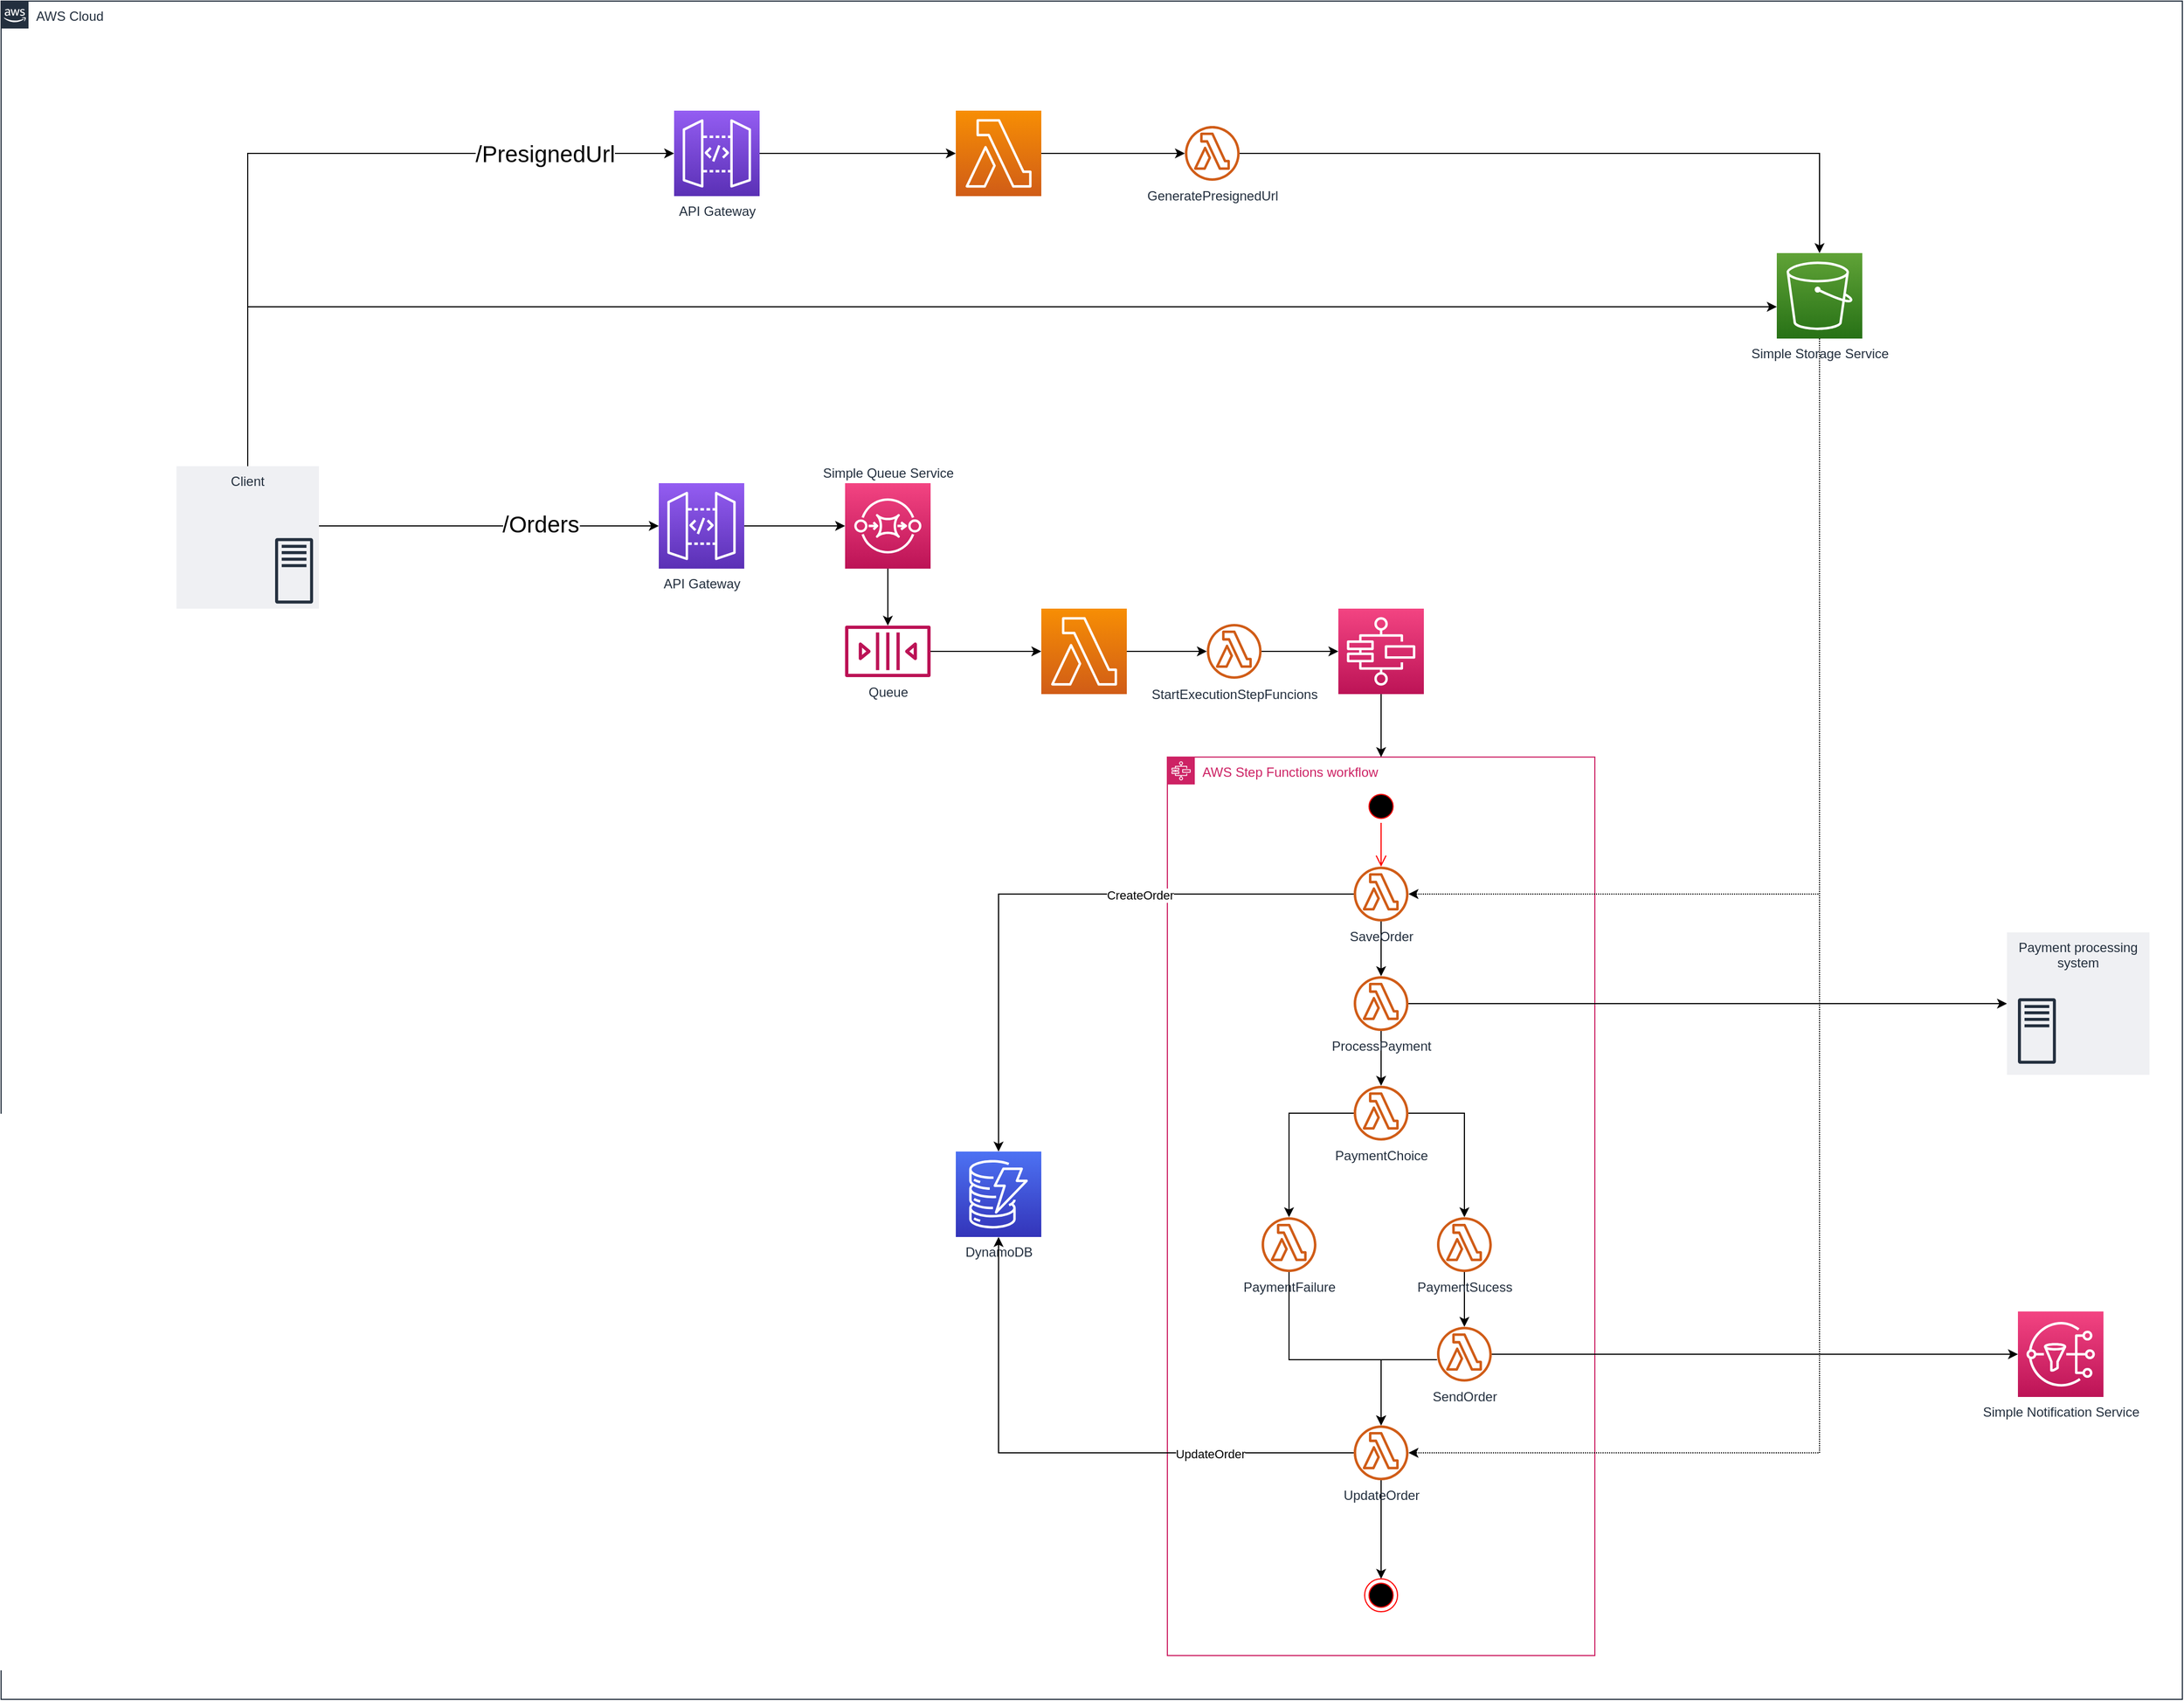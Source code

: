 <mxfile version="13.7.9" type="device"><diagram id="v9_wGikCRz7ohx9_r8mF" name="Página-1"><mxGraphModel dx="2681" dy="2359" grid="1" gridSize="10" guides="1" tooltips="1" connect="1" arrows="1" fold="1" page="1" pageScale="1" pageWidth="827" pageHeight="1169" math="0" shadow="0"><root><mxCell id="0"/><mxCell id="1" parent="0"/><mxCell id="Ou584T47UGxBBk_CLyfL-1" value="AWS Cloud" style="points=[[0,0],[0.25,0],[0.5,0],[0.75,0],[1,0],[1,0.25],[1,0.5],[1,0.75],[1,1],[0.75,1],[0.5,1],[0.25,1],[0,1],[0,0.75],[0,0.5],[0,0.25]];outlineConnect=0;gradientColor=none;html=1;whiteSpace=wrap;fontSize=12;fontStyle=0;shape=mxgraph.aws4.group;grIcon=mxgraph.aws4.group_aws_cloud_alt;strokeColor=#232F3E;fillColor=none;verticalAlign=top;align=left;spacingLeft=30;fontColor=#232F3E;dashed=0;" parent="1" vertex="1"><mxGeometry x="-200" y="-290" width="1990" height="1550" as="geometry"/></mxCell><mxCell id="Ou584T47UGxBBk_CLyfL-51" style="edgeStyle=orthogonalEdgeStyle;rounded=0;orthogonalLoop=1;jettySize=auto;html=1;" parent="1" source="Ou584T47UGxBBk_CLyfL-3" target="Ou584T47UGxBBk_CLyfL-5" edge="1"><mxGeometry relative="1" as="geometry"><Array as="points"><mxPoint x="175" y="189"/></Array></mxGeometry></mxCell><mxCell id="Ou584T47UGxBBk_CLyfL-54" value="&lt;font style=&quot;font-size: 21px&quot;&gt;/Orders&lt;br&gt;&lt;/font&gt;" style="edgeLabel;html=1;align=center;verticalAlign=middle;resizable=0;points=[];" parent="Ou584T47UGxBBk_CLyfL-51" vertex="1" connectable="0"><mxGeometry x="0.3" y="2" relative="1" as="geometry"><mxPoint as="offset"/></mxGeometry></mxCell><mxCell id="hYExWkD01xjxCgGHrmOj-9" style="edgeStyle=orthogonalEdgeStyle;rounded=0;orthogonalLoop=1;jettySize=auto;html=1;" edge="1" parent="1" source="Ou584T47UGxBBk_CLyfL-3" target="hYExWkD01xjxCgGHrmOj-3"><mxGeometry relative="1" as="geometry"><Array as="points"><mxPoint x="25" y="-151"/></Array></mxGeometry></mxCell><mxCell id="hYExWkD01xjxCgGHrmOj-10" value="/" style="edgeLabel;html=1;align=center;verticalAlign=middle;resizable=0;points=[];" vertex="1" connectable="0" parent="hYExWkD01xjxCgGHrmOj-9"><mxGeometry x="0.633" relative="1" as="geometry"><mxPoint as="offset"/></mxGeometry></mxCell><mxCell id="hYExWkD01xjxCgGHrmOj-11" value="&lt;font style=&quot;font-size: 21px&quot;&gt;/PresignedUrl&lt;/font&gt;" style="edgeLabel;html=1;align=center;verticalAlign=middle;resizable=0;points=[];" vertex="1" connectable="0" parent="hYExWkD01xjxCgGHrmOj-9"><mxGeometry x="0.645" relative="1" as="geometry"><mxPoint x="1" as="offset"/></mxGeometry></mxCell><mxCell id="hYExWkD01xjxCgGHrmOj-12" style="edgeStyle=orthogonalEdgeStyle;rounded=0;orthogonalLoop=1;jettySize=auto;html=1;" edge="1" parent="1" source="Ou584T47UGxBBk_CLyfL-3" target="hYExWkD01xjxCgGHrmOj-1"><mxGeometry relative="1" as="geometry"><Array as="points"><mxPoint x="25" y="-11"/></Array></mxGeometry></mxCell><mxCell id="Ou584T47UGxBBk_CLyfL-3" value="Client" style="fillColor=#EFF0F3;strokeColor=none;dashed=0;verticalAlign=top;fontStyle=0;fontColor=#232F3D;" parent="1" vertex="1"><mxGeometry x="-40" y="134.5" width="130" height="130" as="geometry"/></mxCell><mxCell id="Ou584T47UGxBBk_CLyfL-2" value="" style="outlineConnect=0;fontColor=#232F3E;gradientColor=none;fillColor=#232F3E;strokeColor=none;dashed=0;verticalLabelPosition=bottom;verticalAlign=top;align=center;html=1;fontSize=12;fontStyle=0;aspect=fixed;pointerEvents=1;shape=mxgraph.aws4.traditional_server;" parent="1" vertex="1"><mxGeometry x="50" y="200" width="34.62" height="60" as="geometry"/></mxCell><mxCell id="Ou584T47UGxBBk_CLyfL-4" value="AWS Step Functions workflow" style="points=[[0,0],[0.25,0],[0.5,0],[0.75,0],[1,0],[1,0.25],[1,0.5],[1,0.75],[1,1],[0.75,1],[0.5,1],[0.25,1],[0,1],[0,0.75],[0,0.5],[0,0.25]];outlineConnect=0;gradientColor=none;html=1;whiteSpace=wrap;fontSize=12;fontStyle=0;shape=mxgraph.aws4.group;grIcon=mxgraph.aws4.group_aws_step_functions_workflow;strokeColor=#CD2264;fillColor=none;verticalAlign=top;align=left;spacingLeft=30;fontColor=#CD2264;dashed=0;" parent="1" vertex="1"><mxGeometry x="864" y="400" width="390" height="820" as="geometry"/></mxCell><mxCell id="Ou584T47UGxBBk_CLyfL-8" style="edgeStyle=orthogonalEdgeStyle;rounded=0;orthogonalLoop=1;jettySize=auto;html=1;" parent="1" source="Ou584T47UGxBBk_CLyfL-5" target="Ou584T47UGxBBk_CLyfL-6" edge="1"><mxGeometry relative="1" as="geometry"/></mxCell><mxCell id="Ou584T47UGxBBk_CLyfL-5" value="API Gateway" style="outlineConnect=0;fontColor=#232F3E;gradientColor=#945DF2;gradientDirection=north;fillColor=#5A30B5;strokeColor=#ffffff;dashed=0;verticalLabelPosition=bottom;verticalAlign=top;align=center;html=1;fontSize=12;fontStyle=0;aspect=fixed;shape=mxgraph.aws4.resourceIcon;resIcon=mxgraph.aws4.api_gateway;" parent="1" vertex="1"><mxGeometry x="400" y="150" width="78" height="78" as="geometry"/></mxCell><mxCell id="Ou584T47UGxBBk_CLyfL-9" style="edgeStyle=orthogonalEdgeStyle;rounded=0;orthogonalLoop=1;jettySize=auto;html=1;" parent="1" source="Ou584T47UGxBBk_CLyfL-6" target="Ou584T47UGxBBk_CLyfL-7" edge="1"><mxGeometry relative="1" as="geometry"/></mxCell><mxCell id="Ou584T47UGxBBk_CLyfL-6" value="Simple Queue Service" style="outlineConnect=0;fontColor=#232F3E;gradientColor=#F34482;gradientDirection=north;fillColor=#BC1356;strokeColor=#ffffff;dashed=0;verticalLabelPosition=top;verticalAlign=bottom;align=center;html=1;fontSize=12;fontStyle=0;aspect=fixed;shape=mxgraph.aws4.resourceIcon;resIcon=mxgraph.aws4.sqs;labelPosition=center;" parent="1" vertex="1"><mxGeometry x="570" y="150" width="78" height="78" as="geometry"/></mxCell><mxCell id="Ou584T47UGxBBk_CLyfL-11" style="edgeStyle=orthogonalEdgeStyle;rounded=0;orthogonalLoop=1;jettySize=auto;html=1;" parent="1" source="Ou584T47UGxBBk_CLyfL-7" target="Ou584T47UGxBBk_CLyfL-10" edge="1"><mxGeometry relative="1" as="geometry"/></mxCell><mxCell id="Ou584T47UGxBBk_CLyfL-7" value="Queue" style="outlineConnect=0;fontColor=#232F3E;gradientColor=none;fillColor=#BC1356;strokeColor=none;dashed=0;verticalLabelPosition=bottom;verticalAlign=top;align=center;html=1;fontSize=12;fontStyle=0;aspect=fixed;pointerEvents=1;shape=mxgraph.aws4.queue;" parent="1" vertex="1"><mxGeometry x="570" y="280" width="78" height="47" as="geometry"/></mxCell><mxCell id="Ou584T47UGxBBk_CLyfL-14" style="edgeStyle=orthogonalEdgeStyle;rounded=0;orthogonalLoop=1;jettySize=auto;html=1;" parent="1" source="Ou584T47UGxBBk_CLyfL-10" target="Ou584T47UGxBBk_CLyfL-13" edge="1"><mxGeometry relative="1" as="geometry"/></mxCell><mxCell id="Ou584T47UGxBBk_CLyfL-10" value="" style="outlineConnect=0;fontColor=#232F3E;gradientColor=#F78E04;gradientDirection=north;fillColor=#D05C17;strokeColor=#ffffff;dashed=0;verticalLabelPosition=bottom;verticalAlign=top;align=center;html=1;fontSize=12;fontStyle=0;aspect=fixed;shape=mxgraph.aws4.resourceIcon;resIcon=mxgraph.aws4.lambda;" parent="1" vertex="1"><mxGeometry x="749" y="264.5" width="78" height="78" as="geometry"/></mxCell><mxCell id="Ou584T47UGxBBk_CLyfL-16" style="edgeStyle=orthogonalEdgeStyle;rounded=0;orthogonalLoop=1;jettySize=auto;html=1;entryX=0.5;entryY=0;entryDx=0;entryDy=0;" parent="1" source="Ou584T47UGxBBk_CLyfL-12" target="Ou584T47UGxBBk_CLyfL-4" edge="1"><mxGeometry relative="1" as="geometry"/></mxCell><mxCell id="Ou584T47UGxBBk_CLyfL-12" value="" style="outlineConnect=0;fontColor=#232F3E;gradientColor=#F34482;gradientDirection=north;fillColor=#BC1356;strokeColor=#ffffff;dashed=0;verticalLabelPosition=bottom;verticalAlign=top;align=center;html=1;fontSize=12;fontStyle=0;aspect=fixed;shape=mxgraph.aws4.resourceIcon;resIcon=mxgraph.aws4.step_functions;" parent="1" vertex="1"><mxGeometry x="1020" y="264.5" width="78" height="78" as="geometry"/></mxCell><mxCell id="Ou584T47UGxBBk_CLyfL-15" style="edgeStyle=orthogonalEdgeStyle;rounded=0;orthogonalLoop=1;jettySize=auto;html=1;" parent="1" source="Ou584T47UGxBBk_CLyfL-13" target="Ou584T47UGxBBk_CLyfL-12" edge="1"><mxGeometry relative="1" as="geometry"/></mxCell><mxCell id="Ou584T47UGxBBk_CLyfL-13" value="StartExecutionStepFuncions" style="outlineConnect=0;fontColor=#232F3E;gradientColor=none;fillColor=#D05C17;strokeColor=none;dashed=0;verticalLabelPosition=bottom;verticalAlign=top;align=center;html=1;fontSize=12;fontStyle=0;aspect=fixed;pointerEvents=1;shape=mxgraph.aws4.lambda_function;" parent="1" vertex="1"><mxGeometry x="900" y="278.5" width="50" height="50" as="geometry"/></mxCell><mxCell id="Ou584T47UGxBBk_CLyfL-22" style="edgeStyle=orthogonalEdgeStyle;rounded=0;orthogonalLoop=1;jettySize=auto;html=1;" parent="1" source="Ou584T47UGxBBk_CLyfL-17" target="Ou584T47UGxBBk_CLyfL-21" edge="1"><mxGeometry relative="1" as="geometry"/></mxCell><mxCell id="Ou584T47UGxBBk_CLyfL-23" value="CreateOrder" style="edgeLabel;html=1;align=center;verticalAlign=middle;resizable=0;points=[];" parent="Ou584T47UGxBBk_CLyfL-22" vertex="1" connectable="0"><mxGeometry x="-0.3" y="1" relative="1" as="geometry"><mxPoint as="offset"/></mxGeometry></mxCell><mxCell id="Ou584T47UGxBBk_CLyfL-25" style="edgeStyle=orthogonalEdgeStyle;rounded=0;orthogonalLoop=1;jettySize=auto;html=1;" parent="1" source="Ou584T47UGxBBk_CLyfL-17" target="Ou584T47UGxBBk_CLyfL-24" edge="1"><mxGeometry relative="1" as="geometry"/></mxCell><mxCell id="Ou584T47UGxBBk_CLyfL-17" value="SaveOrder" style="outlineConnect=0;fontColor=#232F3E;gradientColor=none;fillColor=#D05C17;strokeColor=none;dashed=0;verticalLabelPosition=bottom;verticalAlign=top;align=center;html=1;fontSize=12;fontStyle=0;aspect=fixed;pointerEvents=1;shape=mxgraph.aws4.lambda_function;" parent="1" vertex="1"><mxGeometry x="1034" y="500" width="50" height="50" as="geometry"/></mxCell><mxCell id="Ou584T47UGxBBk_CLyfL-18" value="" style="ellipse;html=1;shape=startState;fillColor=#000000;strokeColor=#ff0000;" parent="1" vertex="1"><mxGeometry x="1044" y="430" width="30" height="30" as="geometry"/></mxCell><mxCell id="Ou584T47UGxBBk_CLyfL-19" value="" style="edgeStyle=orthogonalEdgeStyle;html=1;verticalAlign=bottom;endArrow=open;endSize=8;strokeColor=#ff0000;" parent="1" source="Ou584T47UGxBBk_CLyfL-18" target="Ou584T47UGxBBk_CLyfL-17" edge="1"><mxGeometry relative="1" as="geometry"><mxPoint x="1059" y="500" as="targetPoint"/></mxGeometry></mxCell><mxCell id="Ou584T47UGxBBk_CLyfL-21" value="DynamoDB" style="outlineConnect=0;fontColor=#232F3E;gradientColor=#4D72F3;gradientDirection=north;fillColor=#3334B9;strokeColor=#ffffff;dashed=0;verticalLabelPosition=bottom;verticalAlign=top;align=center;html=1;fontSize=12;fontStyle=0;aspect=fixed;shape=mxgraph.aws4.resourceIcon;resIcon=mxgraph.aws4.dynamodb;" parent="1" vertex="1"><mxGeometry x="671" y="760" width="78" height="78" as="geometry"/></mxCell><mxCell id="Ou584T47UGxBBk_CLyfL-28" style="edgeStyle=orthogonalEdgeStyle;rounded=0;orthogonalLoop=1;jettySize=auto;html=1;entryX=0;entryY=0.5;entryDx=0;entryDy=0;" parent="1" source="Ou584T47UGxBBk_CLyfL-24" target="Ou584T47UGxBBk_CLyfL-26" edge="1"><mxGeometry relative="1" as="geometry"/></mxCell><mxCell id="Ou584T47UGxBBk_CLyfL-30" style="edgeStyle=orthogonalEdgeStyle;rounded=0;orthogonalLoop=1;jettySize=auto;html=1;" parent="1" source="Ou584T47UGxBBk_CLyfL-24" target="Ou584T47UGxBBk_CLyfL-29" edge="1"><mxGeometry relative="1" as="geometry"/></mxCell><mxCell id="Ou584T47UGxBBk_CLyfL-24" value="ProcessPayment" style="outlineConnect=0;fontColor=#232F3E;gradientColor=none;fillColor=#D05C17;strokeColor=none;dashed=0;verticalLabelPosition=bottom;verticalAlign=top;align=center;html=1;fontSize=12;fontStyle=0;aspect=fixed;pointerEvents=1;shape=mxgraph.aws4.lambda_function;" parent="1" vertex="1"><mxGeometry x="1034" y="600" width="50" height="50" as="geometry"/></mxCell><mxCell id="Ou584T47UGxBBk_CLyfL-26" value="Payment processing &#10;system" style="fillColor=#EFF0F3;strokeColor=none;dashed=0;verticalAlign=top;fontStyle=0;fontColor=#232F3D;" parent="1" vertex="1"><mxGeometry x="1630" y="560" width="130" height="130" as="geometry"/></mxCell><mxCell id="Ou584T47UGxBBk_CLyfL-27" value="" style="outlineConnect=0;fontColor=#232F3E;gradientColor=none;fillColor=#232F3E;strokeColor=none;dashed=0;verticalLabelPosition=bottom;verticalAlign=top;align=center;html=1;fontSize=12;fontStyle=0;aspect=fixed;pointerEvents=1;shape=mxgraph.aws4.traditional_server;" parent="1" vertex="1"><mxGeometry x="1640" y="620" width="34.62" height="60" as="geometry"/></mxCell><mxCell id="Ou584T47UGxBBk_CLyfL-38" style="edgeStyle=orthogonalEdgeStyle;rounded=0;orthogonalLoop=1;jettySize=auto;html=1;" parent="1" source="Ou584T47UGxBBk_CLyfL-29" target="Ou584T47UGxBBk_CLyfL-31" edge="1"><mxGeometry relative="1" as="geometry"/></mxCell><mxCell id="Ou584T47UGxBBk_CLyfL-39" style="edgeStyle=orthogonalEdgeStyle;rounded=0;orthogonalLoop=1;jettySize=auto;html=1;" parent="1" source="Ou584T47UGxBBk_CLyfL-29" target="Ou584T47UGxBBk_CLyfL-32" edge="1"><mxGeometry relative="1" as="geometry"/></mxCell><mxCell id="Ou584T47UGxBBk_CLyfL-29" value="PaymentChoice" style="outlineConnect=0;fontColor=#232F3E;gradientColor=none;fillColor=#D05C17;strokeColor=none;dashed=0;verticalLabelPosition=bottom;verticalAlign=top;align=center;html=1;fontSize=12;fontStyle=0;aspect=fixed;pointerEvents=1;shape=mxgraph.aws4.lambda_function;" parent="1" vertex="1"><mxGeometry x="1034" y="700" width="50" height="50" as="geometry"/></mxCell><mxCell id="Ou584T47UGxBBk_CLyfL-42" style="edgeStyle=orthogonalEdgeStyle;rounded=0;orthogonalLoop=1;jettySize=auto;html=1;" parent="1" source="Ou584T47UGxBBk_CLyfL-31" target="Ou584T47UGxBBk_CLyfL-37" edge="1"><mxGeometry relative="1" as="geometry"><Array as="points"><mxPoint x="975" y="950"/><mxPoint x="1059" y="950"/></Array></mxGeometry></mxCell><mxCell id="Ou584T47UGxBBk_CLyfL-31" value="PaymentFailure" style="outlineConnect=0;fontColor=#232F3E;gradientColor=none;fillColor=#D05C17;strokeColor=none;dashed=0;verticalLabelPosition=bottom;verticalAlign=top;align=center;html=1;fontSize=12;fontStyle=0;aspect=fixed;pointerEvents=1;shape=mxgraph.aws4.lambda_function;" parent="1" vertex="1"><mxGeometry x="950" y="820" width="50" height="50" as="geometry"/></mxCell><mxCell id="Ou584T47UGxBBk_CLyfL-40" style="edgeStyle=orthogonalEdgeStyle;rounded=0;orthogonalLoop=1;jettySize=auto;html=1;" parent="1" source="Ou584T47UGxBBk_CLyfL-32" target="Ou584T47UGxBBk_CLyfL-33" edge="1"><mxGeometry relative="1" as="geometry"/></mxCell><mxCell id="Ou584T47UGxBBk_CLyfL-32" value="PaymentSucess" style="outlineConnect=0;fontColor=#232F3E;gradientColor=none;fillColor=#D05C17;strokeColor=none;dashed=0;verticalLabelPosition=bottom;verticalAlign=top;align=center;html=1;fontSize=12;fontStyle=0;aspect=fixed;pointerEvents=1;shape=mxgraph.aws4.lambda_function;" parent="1" vertex="1"><mxGeometry x="1110" y="820" width="50" height="50" as="geometry"/></mxCell><mxCell id="Ou584T47UGxBBk_CLyfL-36" style="edgeStyle=orthogonalEdgeStyle;rounded=0;orthogonalLoop=1;jettySize=auto;html=1;" parent="1" source="Ou584T47UGxBBk_CLyfL-33" target="Ou584T47UGxBBk_CLyfL-34" edge="1"><mxGeometry relative="1" as="geometry"/></mxCell><mxCell id="Ou584T47UGxBBk_CLyfL-41" style="edgeStyle=orthogonalEdgeStyle;rounded=0;orthogonalLoop=1;jettySize=auto;html=1;" parent="1" source="Ou584T47UGxBBk_CLyfL-33" target="Ou584T47UGxBBk_CLyfL-37" edge="1"><mxGeometry relative="1" as="geometry"><Array as="points"><mxPoint x="1059" y="950"/></Array></mxGeometry></mxCell><mxCell id="Ou584T47UGxBBk_CLyfL-33" value="SendOrder" style="outlineConnect=0;fontColor=#232F3E;gradientColor=none;fillColor=#D05C17;strokeColor=none;dashed=0;verticalLabelPosition=bottom;verticalAlign=top;align=center;html=1;fontSize=12;fontStyle=0;aspect=fixed;pointerEvents=1;shape=mxgraph.aws4.lambda_function;" parent="1" vertex="1"><mxGeometry x="1110" y="920" width="50" height="50" as="geometry"/></mxCell><mxCell id="Ou584T47UGxBBk_CLyfL-34" value="Simple Notification Service" style="outlineConnect=0;fontColor=#232F3E;gradientColor=#F34482;gradientDirection=north;fillColor=#BC1356;strokeColor=#ffffff;dashed=0;verticalLabelPosition=bottom;verticalAlign=top;align=center;html=1;fontSize=12;fontStyle=0;aspect=fixed;shape=mxgraph.aws4.resourceIcon;resIcon=mxgraph.aws4.sns;" parent="1" vertex="1"><mxGeometry x="1640" y="906" width="78" height="78" as="geometry"/></mxCell><mxCell id="Ou584T47UGxBBk_CLyfL-43" style="edgeStyle=orthogonalEdgeStyle;rounded=0;orthogonalLoop=1;jettySize=auto;html=1;" parent="1" source="Ou584T47UGxBBk_CLyfL-37" target="Ou584T47UGxBBk_CLyfL-21" edge="1"><mxGeometry relative="1" as="geometry"/></mxCell><mxCell id="Ou584T47UGxBBk_CLyfL-44" value="UpdateOrder" style="edgeLabel;html=1;align=center;verticalAlign=middle;resizable=0;points=[];" parent="Ou584T47UGxBBk_CLyfL-43" vertex="1" connectable="0"><mxGeometry x="-0.497" y="1" relative="1" as="geometry"><mxPoint as="offset"/></mxGeometry></mxCell><mxCell id="Ou584T47UGxBBk_CLyfL-46" style="edgeStyle=orthogonalEdgeStyle;rounded=0;orthogonalLoop=1;jettySize=auto;html=1;" parent="1" source="Ou584T47UGxBBk_CLyfL-37" target="Ou584T47UGxBBk_CLyfL-45" edge="1"><mxGeometry relative="1" as="geometry"/></mxCell><mxCell id="Ou584T47UGxBBk_CLyfL-37" value="UpdateOrder" style="outlineConnect=0;fontColor=#232F3E;gradientColor=none;fillColor=#D05C17;strokeColor=none;dashed=0;verticalLabelPosition=bottom;verticalAlign=top;align=center;html=1;fontSize=12;fontStyle=0;aspect=fixed;pointerEvents=1;shape=mxgraph.aws4.lambda_function;" parent="1" vertex="1"><mxGeometry x="1034" y="1010" width="50" height="50" as="geometry"/></mxCell><mxCell id="Ou584T47UGxBBk_CLyfL-45" value="" style="ellipse;html=1;shape=endState;fillColor=#000000;strokeColor=#ff0000;" parent="1" vertex="1"><mxGeometry x="1044" y="1150" width="30" height="30" as="geometry"/></mxCell><mxCell id="hYExWkD01xjxCgGHrmOj-14" style="edgeStyle=orthogonalEdgeStyle;rounded=0;orthogonalLoop=1;jettySize=auto;html=1;dashed=1;dashPattern=1 1;" edge="1" parent="1" source="hYExWkD01xjxCgGHrmOj-1" target="Ou584T47UGxBBk_CLyfL-17"><mxGeometry relative="1" as="geometry"><Array as="points"><mxPoint x="1459" y="525"/></Array></mxGeometry></mxCell><mxCell id="hYExWkD01xjxCgGHrmOj-15" style="edgeStyle=orthogonalEdgeStyle;rounded=0;orthogonalLoop=1;jettySize=auto;html=1;dashed=1;dashPattern=1 1;" edge="1" parent="1" source="hYExWkD01xjxCgGHrmOj-1" target="Ou584T47UGxBBk_CLyfL-37"><mxGeometry relative="1" as="geometry"><Array as="points"><mxPoint x="1459" y="1035"/></Array></mxGeometry></mxCell><mxCell id="hYExWkD01xjxCgGHrmOj-1" value="Simple Storage Service" style="outlineConnect=0;fontColor=#232F3E;gradientColor=#60A337;gradientDirection=north;fillColor=#277116;strokeColor=#ffffff;dashed=0;verticalLabelPosition=bottom;verticalAlign=top;align=center;html=1;fontSize=12;fontStyle=0;aspect=fixed;shape=mxgraph.aws4.resourceIcon;resIcon=mxgraph.aws4.s3;" vertex="1" parent="1"><mxGeometry x="1420" y="-60" width="78" height="78" as="geometry"/></mxCell><mxCell id="hYExWkD01xjxCgGHrmOj-6" style="edgeStyle=orthogonalEdgeStyle;rounded=0;orthogonalLoop=1;jettySize=auto;html=1;" edge="1" parent="1" source="hYExWkD01xjxCgGHrmOj-3" target="hYExWkD01xjxCgGHrmOj-4"><mxGeometry relative="1" as="geometry"/></mxCell><mxCell id="hYExWkD01xjxCgGHrmOj-3" value="API Gateway" style="outlineConnect=0;fontColor=#232F3E;gradientColor=#945DF2;gradientDirection=north;fillColor=#5A30B5;strokeColor=#ffffff;dashed=0;verticalLabelPosition=bottom;verticalAlign=top;align=center;html=1;fontSize=12;fontStyle=0;aspect=fixed;shape=mxgraph.aws4.resourceIcon;resIcon=mxgraph.aws4.api_gateway;" vertex="1" parent="1"><mxGeometry x="414" y="-190" width="78" height="78" as="geometry"/></mxCell><mxCell id="hYExWkD01xjxCgGHrmOj-7" style="edgeStyle=orthogonalEdgeStyle;rounded=0;orthogonalLoop=1;jettySize=auto;html=1;" edge="1" parent="1" source="hYExWkD01xjxCgGHrmOj-4" target="hYExWkD01xjxCgGHrmOj-5"><mxGeometry relative="1" as="geometry"/></mxCell><mxCell id="hYExWkD01xjxCgGHrmOj-4" value="" style="outlineConnect=0;fontColor=#232F3E;gradientColor=#F78E04;gradientDirection=north;fillColor=#D05C17;strokeColor=#ffffff;dashed=0;verticalLabelPosition=bottom;verticalAlign=top;align=center;html=1;fontSize=12;fontStyle=0;aspect=fixed;shape=mxgraph.aws4.resourceIcon;resIcon=mxgraph.aws4.lambda;" vertex="1" parent="1"><mxGeometry x="671" y="-190" width="78" height="78" as="geometry"/></mxCell><mxCell id="hYExWkD01xjxCgGHrmOj-8" style="edgeStyle=orthogonalEdgeStyle;rounded=0;orthogonalLoop=1;jettySize=auto;html=1;" edge="1" parent="1" source="hYExWkD01xjxCgGHrmOj-5" target="hYExWkD01xjxCgGHrmOj-1"><mxGeometry relative="1" as="geometry"/></mxCell><mxCell id="hYExWkD01xjxCgGHrmOj-5" value="GeneratePresignedUrl" style="outlineConnect=0;fontColor=#232F3E;gradientColor=none;fillColor=#D05C17;strokeColor=none;dashed=0;verticalLabelPosition=bottom;verticalAlign=top;align=center;html=1;fontSize=12;fontStyle=0;aspect=fixed;pointerEvents=1;shape=mxgraph.aws4.lambda_function;" vertex="1" parent="1"><mxGeometry x="880" y="-176" width="50" height="50" as="geometry"/></mxCell></root></mxGraphModel></diagram></mxfile>